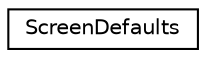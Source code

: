 digraph "Graphical Class Hierarchy"
{
  edge [fontname="Helvetica",fontsize="10",labelfontname="Helvetica",labelfontsize="10"];
  node [fontname="Helvetica",fontsize="10",shape=record];
  rankdir="LR";
  Node0 [label="ScreenDefaults",height=0.2,width=0.4,color="black", fillcolor="white", style="filled",URL="$structScreenDefaults.html"];
}
